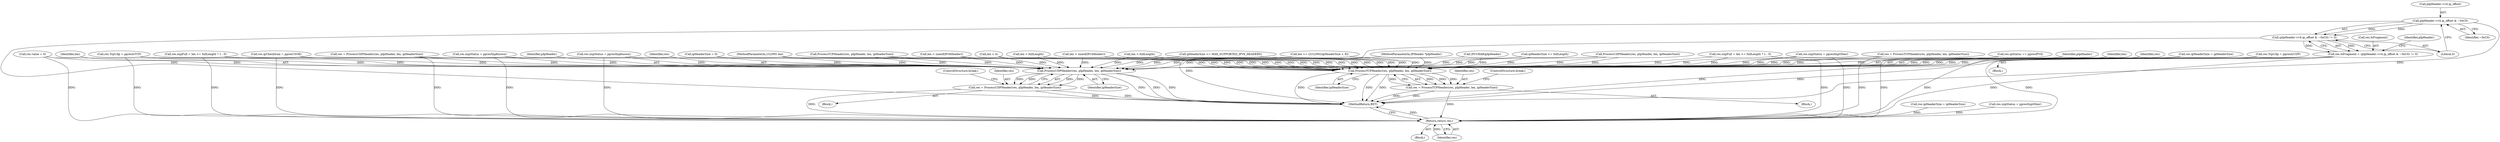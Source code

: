 digraph "0_kvm-guest-drivers-windows_723416fa4210b7464b28eab89cc76252e6193ac1_5@pointer" {
"1000534" [label="(Call,pIpHeader->v4.ip_offset & ~0xC0)"];
"1000533" [label="(Call,(pIpHeader->v4.ip_offset & ~0xC0) != 0)"];
"1000529" [label="(Call,res.IsFragment = (pIpHeader->v4.ip_offset & ~0xC0) != 0)"];
"1000553" [label="(Call,ProcessTCPHeader(res, pIpHeader, len, ipHeaderSize))"];
"1000551" [label="(Call,res = ProcessTCPHeader(res, pIpHeader, len, ipHeaderSize))"];
"1000576" [label="(Return,return res;)"];
"1000563" [label="(Call,ProcessUDPHeader(res, pIpHeader, len, ipHeaderSize))"];
"1000561" [label="(Call,res = ProcessUDPHeader(res, pIpHeader, len, ipHeaderSize))"];
"1000306" [label="(Call,res.ipCheckSum = ppresCSOK)"];
"1000561" [label="(Call,res = ProcessUDPHeader(res, pIpHeader, len, ipHeaderSize))"];
"1000498" [label="(Call,res.ipHeaderSize = ipHeaderSize)"];
"1000555" [label="(Identifier,pIpHeader)"];
"1000563" [label="(Call,ProcessUDPHeader(res, pIpHeader, len, ipHeaderSize))"];
"1000381" [label="(Call,res.xxpStatus = ppresXxpKnown)"];
"1000349" [label="(Call,res.xxpStatus = ppresXxpKnown)"];
"1000104" [label="(Block,)"];
"1000565" [label="(Identifier,pIpHeader)"];
"1000354" [label="(Call,res.TcpUdp = ppresIsTCP)"];
"1000556" [label="(Identifier,len)"];
"1000541" [label="(Literal,0)"];
"1000557" [label="(Identifier,ipHeaderSize)"];
"1000147" [label="(Call,res.value = 0)"];
"1000430" [label="(Call,(PUCHAR)pIpHeader)"];
"1000158" [label="(Call,len < sizeof(IPv4Header))"];
"1000545" [label="(Identifier,pIpHeader)"];
"1000552" [label="(Identifier,res)"];
"1000535" [label="(Call,pIpHeader->v4.ip_offset)"];
"1000112" [label="(Call,len < 4)"];
"1000359" [label="(Call,res.xxpFull = len >= fullLength ? 1 : 0)"];
"1000401" [label="(Call,res = ProcessUDPHeader(res, pIpHeader, len, ipHeaderSize))"];
"1000140" [label="(Call,ipHeaderSize = 0)"];
"1000553" [label="(Call,ProcessTCPHeader(res, pIpHeader, len, ipHeaderSize))"];
"1000554" [label="(Identifier,res)"];
"1000529" [label="(Call,res.IsFragment = (pIpHeader->v4.ip_offset & ~0xC0) != 0)"];
"1000371" [label="(Call,ProcessTCPHeader(res, pIpHeader, len, ipHeaderSize))"];
"1000271" [label="(Call,len < sizeof(IPv6Header))"];
"1000325" [label="(Call,len < fullLength)"];
"1000483" [label="(Call,ipHeaderSize <= MAX_SUPPORTED_IPV6_HEADERS)"];
"1000101" [label="(MethodParameterIn,IPHeader *pIpHeader)"];
"1000550" [label="(Block,)"];
"1000566" [label="(Identifier,len)"];
"1000567" [label="(Identifier,ipHeaderSize)"];
"1000568" [label="(ControlStructure,break;)"];
"1000577" [label="(Identifier,res)"];
"1000524" [label="(Call,res.ipHeaderSize = ipHeaderSize)"];
"1000386" [label="(Call,res.TcpUdp = ppresIsUDP)"];
"1000417" [label="(Call,len >= ((ULONG)ipHeaderSize + 8))"];
"1000558" [label="(ControlStructure,break;)"];
"1000102" [label="(MethodParameterIn,ULONG len)"];
"1000391" [label="(Call,res.xxpFull = len >= fullLength ? 1 : 0)"];
"1000533" [label="(Call,(pIpHeader->v4.ip_offset & ~0xC0) != 0)"];
"1000403" [label="(Call,ProcessUDPHeader(res, pIpHeader, len, ipHeaderSize))"];
"1000470" [label="(Call,res.xxpStatus = ppresXxpOther)"];
"1000578" [label="(MethodReturn,RET)"];
"1000369" [label="(Call,res = ProcessTCPHeader(res, pIpHeader, len, ipHeaderSize))"];
"1000518" [label="(Call,res.ipStatus == ppresIPV4)"];
"1000560" [label="(Block,)"];
"1000540" [label="(Identifier,~0xC0)"];
"1000229" [label="(Call,len < fullLength)"];
"1000224" [label="(Call,ipHeaderSize >= fullLength)"];
"1000534" [label="(Call,pIpHeader->v4.ip_offset & ~0xC0)"];
"1000576" [label="(Return,return res;)"];
"1000530" [label="(Call,res.IsFragment)"];
"1000523" [label="(Block,)"];
"1000564" [label="(Identifier,res)"];
"1000551" [label="(Call,res = ProcessTCPHeader(res, pIpHeader, len, ipHeaderSize))"];
"1000570" [label="(Call,res.xxpStatus = ppresXxpOther)"];
"1000562" [label="(Identifier,res)"];
"1000534" -> "1000533"  [label="AST: "];
"1000534" -> "1000540"  [label="CFG: "];
"1000535" -> "1000534"  [label="AST: "];
"1000540" -> "1000534"  [label="AST: "];
"1000541" -> "1000534"  [label="CFG: "];
"1000534" -> "1000578"  [label="DDG: "];
"1000534" -> "1000578"  [label="DDG: "];
"1000534" -> "1000533"  [label="DDG: "];
"1000534" -> "1000533"  [label="DDG: "];
"1000533" -> "1000529"  [label="AST: "];
"1000533" -> "1000541"  [label="CFG: "];
"1000541" -> "1000533"  [label="AST: "];
"1000529" -> "1000533"  [label="CFG: "];
"1000533" -> "1000578"  [label="DDG: "];
"1000533" -> "1000529"  [label="DDG: "];
"1000533" -> "1000529"  [label="DDG: "];
"1000529" -> "1000523"  [label="AST: "];
"1000530" -> "1000529"  [label="AST: "];
"1000545" -> "1000529"  [label="CFG: "];
"1000529" -> "1000578"  [label="DDG: "];
"1000529" -> "1000578"  [label="DDG: "];
"1000529" -> "1000553"  [label="DDG: "];
"1000529" -> "1000563"  [label="DDG: "];
"1000529" -> "1000576"  [label="DDG: "];
"1000553" -> "1000551"  [label="AST: "];
"1000553" -> "1000557"  [label="CFG: "];
"1000554" -> "1000553"  [label="AST: "];
"1000555" -> "1000553"  [label="AST: "];
"1000556" -> "1000553"  [label="AST: "];
"1000557" -> "1000553"  [label="AST: "];
"1000551" -> "1000553"  [label="CFG: "];
"1000553" -> "1000578"  [label="DDG: "];
"1000553" -> "1000578"  [label="DDG: "];
"1000553" -> "1000578"  [label="DDG: "];
"1000553" -> "1000551"  [label="DDG: "];
"1000553" -> "1000551"  [label="DDG: "];
"1000553" -> "1000551"  [label="DDG: "];
"1000553" -> "1000551"  [label="DDG: "];
"1000524" -> "1000553"  [label="DDG: "];
"1000369" -> "1000553"  [label="DDG: "];
"1000391" -> "1000553"  [label="DDG: "];
"1000401" -> "1000553"  [label="DDG: "];
"1000306" -> "1000553"  [label="DDG: "];
"1000518" -> "1000553"  [label="DDG: "];
"1000147" -> "1000553"  [label="DDG: "];
"1000349" -> "1000553"  [label="DDG: "];
"1000359" -> "1000553"  [label="DDG: "];
"1000381" -> "1000553"  [label="DDG: "];
"1000470" -> "1000553"  [label="DDG: "];
"1000354" -> "1000553"  [label="DDG: "];
"1000386" -> "1000553"  [label="DDG: "];
"1000403" -> "1000553"  [label="DDG: "];
"1000403" -> "1000553"  [label="DDG: "];
"1000371" -> "1000553"  [label="DDG: "];
"1000371" -> "1000553"  [label="DDG: "];
"1000430" -> "1000553"  [label="DDG: "];
"1000101" -> "1000553"  [label="DDG: "];
"1000112" -> "1000553"  [label="DDG: "];
"1000271" -> "1000553"  [label="DDG: "];
"1000325" -> "1000553"  [label="DDG: "];
"1000158" -> "1000553"  [label="DDG: "];
"1000417" -> "1000553"  [label="DDG: "];
"1000229" -> "1000553"  [label="DDG: "];
"1000102" -> "1000553"  [label="DDG: "];
"1000224" -> "1000553"  [label="DDG: "];
"1000140" -> "1000553"  [label="DDG: "];
"1000483" -> "1000553"  [label="DDG: "];
"1000551" -> "1000550"  [label="AST: "];
"1000552" -> "1000551"  [label="AST: "];
"1000558" -> "1000551"  [label="CFG: "];
"1000551" -> "1000578"  [label="DDG: "];
"1000551" -> "1000578"  [label="DDG: "];
"1000551" -> "1000576"  [label="DDG: "];
"1000576" -> "1000104"  [label="AST: "];
"1000576" -> "1000577"  [label="CFG: "];
"1000577" -> "1000576"  [label="AST: "];
"1000578" -> "1000576"  [label="CFG: "];
"1000576" -> "1000578"  [label="DDG: "];
"1000577" -> "1000576"  [label="DDG: "];
"1000524" -> "1000576"  [label="DDG: "];
"1000570" -> "1000576"  [label="DDG: "];
"1000561" -> "1000576"  [label="DDG: "];
"1000369" -> "1000576"  [label="DDG: "];
"1000391" -> "1000576"  [label="DDG: "];
"1000401" -> "1000576"  [label="DDG: "];
"1000306" -> "1000576"  [label="DDG: "];
"1000518" -> "1000576"  [label="DDG: "];
"1000349" -> "1000576"  [label="DDG: "];
"1000359" -> "1000576"  [label="DDG: "];
"1000381" -> "1000576"  [label="DDG: "];
"1000470" -> "1000576"  [label="DDG: "];
"1000354" -> "1000576"  [label="DDG: "];
"1000498" -> "1000576"  [label="DDG: "];
"1000147" -> "1000576"  [label="DDG: "];
"1000386" -> "1000576"  [label="DDG: "];
"1000563" -> "1000561"  [label="AST: "];
"1000563" -> "1000567"  [label="CFG: "];
"1000564" -> "1000563"  [label="AST: "];
"1000565" -> "1000563"  [label="AST: "];
"1000566" -> "1000563"  [label="AST: "];
"1000567" -> "1000563"  [label="AST: "];
"1000561" -> "1000563"  [label="CFG: "];
"1000563" -> "1000578"  [label="DDG: "];
"1000563" -> "1000578"  [label="DDG: "];
"1000563" -> "1000578"  [label="DDG: "];
"1000563" -> "1000561"  [label="DDG: "];
"1000563" -> "1000561"  [label="DDG: "];
"1000563" -> "1000561"  [label="DDG: "];
"1000563" -> "1000561"  [label="DDG: "];
"1000524" -> "1000563"  [label="DDG: "];
"1000369" -> "1000563"  [label="DDG: "];
"1000391" -> "1000563"  [label="DDG: "];
"1000401" -> "1000563"  [label="DDG: "];
"1000306" -> "1000563"  [label="DDG: "];
"1000518" -> "1000563"  [label="DDG: "];
"1000147" -> "1000563"  [label="DDG: "];
"1000349" -> "1000563"  [label="DDG: "];
"1000359" -> "1000563"  [label="DDG: "];
"1000381" -> "1000563"  [label="DDG: "];
"1000470" -> "1000563"  [label="DDG: "];
"1000354" -> "1000563"  [label="DDG: "];
"1000386" -> "1000563"  [label="DDG: "];
"1000403" -> "1000563"  [label="DDG: "];
"1000403" -> "1000563"  [label="DDG: "];
"1000371" -> "1000563"  [label="DDG: "];
"1000371" -> "1000563"  [label="DDG: "];
"1000430" -> "1000563"  [label="DDG: "];
"1000101" -> "1000563"  [label="DDG: "];
"1000112" -> "1000563"  [label="DDG: "];
"1000271" -> "1000563"  [label="DDG: "];
"1000325" -> "1000563"  [label="DDG: "];
"1000158" -> "1000563"  [label="DDG: "];
"1000417" -> "1000563"  [label="DDG: "];
"1000229" -> "1000563"  [label="DDG: "];
"1000102" -> "1000563"  [label="DDG: "];
"1000224" -> "1000563"  [label="DDG: "];
"1000140" -> "1000563"  [label="DDG: "];
"1000483" -> "1000563"  [label="DDG: "];
"1000561" -> "1000560"  [label="AST: "];
"1000562" -> "1000561"  [label="AST: "];
"1000568" -> "1000561"  [label="CFG: "];
"1000561" -> "1000578"  [label="DDG: "];
"1000561" -> "1000578"  [label="DDG: "];
}
